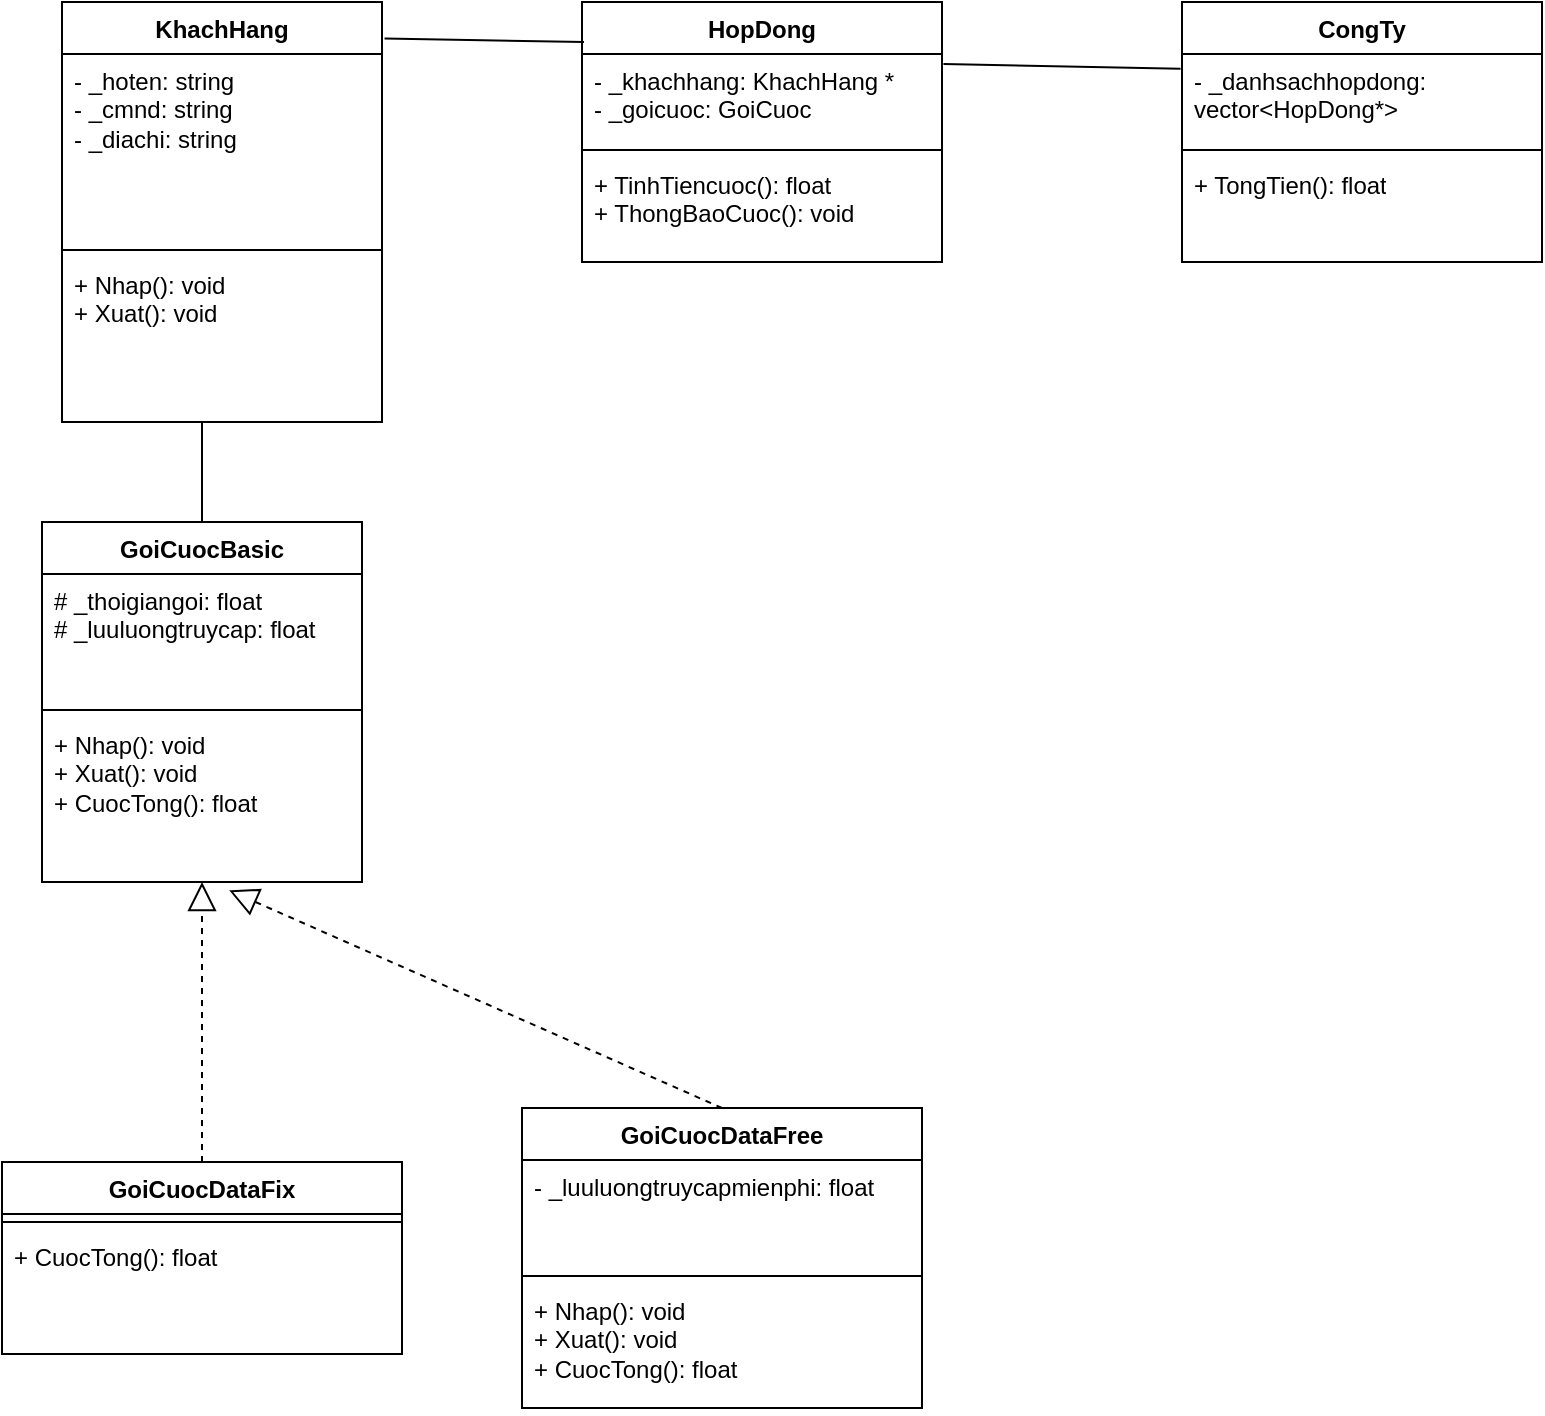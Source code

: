 <mxfile version="24.6.4" type="device">
  <diagram name="Trang-1" id="EzT0dzqQohWBApI02rdn">
    <mxGraphModel dx="1050" dy="557" grid="1" gridSize="10" guides="1" tooltips="1" connect="1" arrows="1" fold="1" page="1" pageScale="1" pageWidth="850" pageHeight="1100" math="0" shadow="0">
      <root>
        <mxCell id="0" />
        <mxCell id="1" parent="0" />
        <mxCell id="onbrYaPAl39qm2vAlJz6-1" value="KhachHang" style="swimlane;fontStyle=1;align=center;verticalAlign=top;childLayout=stackLayout;horizontal=1;startSize=26;horizontalStack=0;resizeParent=1;resizeParentMax=0;resizeLast=0;collapsible=1;marginBottom=0;whiteSpace=wrap;html=1;" vertex="1" parent="1">
          <mxGeometry x="90" y="70" width="160" height="210" as="geometry" />
        </mxCell>
        <mxCell id="onbrYaPAl39qm2vAlJz6-2" value="- _hoten: string&lt;div&gt;- _cmnd: string&lt;/div&gt;&lt;div&gt;- _diachi: string&lt;/div&gt;&lt;div&gt;&lt;br&gt;&lt;/div&gt;" style="text;strokeColor=none;fillColor=none;align=left;verticalAlign=top;spacingLeft=4;spacingRight=4;overflow=hidden;rotatable=0;points=[[0,0.5],[1,0.5]];portConstraint=eastwest;whiteSpace=wrap;html=1;" vertex="1" parent="onbrYaPAl39qm2vAlJz6-1">
          <mxGeometry y="26" width="160" height="94" as="geometry" />
        </mxCell>
        <mxCell id="onbrYaPAl39qm2vAlJz6-3" value="" style="line;strokeWidth=1;fillColor=none;align=left;verticalAlign=middle;spacingTop=-1;spacingLeft=3;spacingRight=3;rotatable=0;labelPosition=right;points=[];portConstraint=eastwest;strokeColor=inherit;" vertex="1" parent="onbrYaPAl39qm2vAlJz6-1">
          <mxGeometry y="120" width="160" height="8" as="geometry" />
        </mxCell>
        <mxCell id="onbrYaPAl39qm2vAlJz6-4" value="+ Nhap(): void&lt;div&gt;+ Xuat(): void&lt;/div&gt;" style="text;strokeColor=none;fillColor=none;align=left;verticalAlign=top;spacingLeft=4;spacingRight=4;overflow=hidden;rotatable=0;points=[[0,0.5],[1,0.5]];portConstraint=eastwest;whiteSpace=wrap;html=1;" vertex="1" parent="onbrYaPAl39qm2vAlJz6-1">
          <mxGeometry y="128" width="160" height="82" as="geometry" />
        </mxCell>
        <mxCell id="onbrYaPAl39qm2vAlJz6-5" value="HopDong" style="swimlane;fontStyle=1;align=center;verticalAlign=top;childLayout=stackLayout;horizontal=1;startSize=26;horizontalStack=0;resizeParent=1;resizeParentMax=0;resizeLast=0;collapsible=1;marginBottom=0;whiteSpace=wrap;html=1;" vertex="1" parent="1">
          <mxGeometry x="350" y="70" width="180" height="130" as="geometry" />
        </mxCell>
        <mxCell id="onbrYaPAl39qm2vAlJz6-6" value="- _khachhang: KhachHang *&lt;div&gt;- _goicuoc: GoiCuoc&lt;/div&gt;" style="text;strokeColor=none;fillColor=none;align=left;verticalAlign=top;spacingLeft=4;spacingRight=4;overflow=hidden;rotatable=0;points=[[0,0.5],[1,0.5]];portConstraint=eastwest;whiteSpace=wrap;html=1;" vertex="1" parent="onbrYaPAl39qm2vAlJz6-5">
          <mxGeometry y="26" width="180" height="44" as="geometry" />
        </mxCell>
        <mxCell id="onbrYaPAl39qm2vAlJz6-7" value="" style="line;strokeWidth=1;fillColor=none;align=left;verticalAlign=middle;spacingTop=-1;spacingLeft=3;spacingRight=3;rotatable=0;labelPosition=right;points=[];portConstraint=eastwest;strokeColor=inherit;" vertex="1" parent="onbrYaPAl39qm2vAlJz6-5">
          <mxGeometry y="70" width="180" height="8" as="geometry" />
        </mxCell>
        <mxCell id="onbrYaPAl39qm2vAlJz6-8" value="+ TinhTiencuoc(): float&lt;div&gt;+ ThongBaoCuoc(): void&lt;/div&gt;" style="text;strokeColor=none;fillColor=none;align=left;verticalAlign=top;spacingLeft=4;spacingRight=4;overflow=hidden;rotatable=0;points=[[0,0.5],[1,0.5]];portConstraint=eastwest;whiteSpace=wrap;html=1;" vertex="1" parent="onbrYaPAl39qm2vAlJz6-5">
          <mxGeometry y="78" width="180" height="52" as="geometry" />
        </mxCell>
        <mxCell id="onbrYaPAl39qm2vAlJz6-9" value="GoiCuocBasic" style="swimlane;fontStyle=1;align=center;verticalAlign=top;childLayout=stackLayout;horizontal=1;startSize=26;horizontalStack=0;resizeParent=1;resizeParentMax=0;resizeLast=0;collapsible=1;marginBottom=0;whiteSpace=wrap;html=1;" vertex="1" parent="1">
          <mxGeometry x="80" y="330" width="160" height="180" as="geometry" />
        </mxCell>
        <mxCell id="onbrYaPAl39qm2vAlJz6-10" value="# _thoigiangoi: float&lt;div&gt;# _luuluongtruycap: float&lt;/div&gt;" style="text;strokeColor=none;fillColor=none;align=left;verticalAlign=top;spacingLeft=4;spacingRight=4;overflow=hidden;rotatable=0;points=[[0,0.5],[1,0.5]];portConstraint=eastwest;whiteSpace=wrap;html=1;" vertex="1" parent="onbrYaPAl39qm2vAlJz6-9">
          <mxGeometry y="26" width="160" height="64" as="geometry" />
        </mxCell>
        <mxCell id="onbrYaPAl39qm2vAlJz6-11" value="" style="line;strokeWidth=1;fillColor=none;align=left;verticalAlign=middle;spacingTop=-1;spacingLeft=3;spacingRight=3;rotatable=0;labelPosition=right;points=[];portConstraint=eastwest;strokeColor=inherit;" vertex="1" parent="onbrYaPAl39qm2vAlJz6-9">
          <mxGeometry y="90" width="160" height="8" as="geometry" />
        </mxCell>
        <mxCell id="onbrYaPAl39qm2vAlJz6-12" value="+ Nhap(): void&lt;div&gt;+ Xuat(): void&lt;/div&gt;&lt;div&gt;+ CuocTong(): float&lt;/div&gt;" style="text;strokeColor=none;fillColor=none;align=left;verticalAlign=top;spacingLeft=4;spacingRight=4;overflow=hidden;rotatable=0;points=[[0,0.5],[1,0.5]];portConstraint=eastwest;whiteSpace=wrap;html=1;" vertex="1" parent="onbrYaPAl39qm2vAlJz6-9">
          <mxGeometry y="98" width="160" height="82" as="geometry" />
        </mxCell>
        <mxCell id="onbrYaPAl39qm2vAlJz6-13" value="GoiCuocDataFree" style="swimlane;fontStyle=1;align=center;verticalAlign=top;childLayout=stackLayout;horizontal=1;startSize=26;horizontalStack=0;resizeParent=1;resizeParentMax=0;resizeLast=0;collapsible=1;marginBottom=0;whiteSpace=wrap;html=1;" vertex="1" parent="1">
          <mxGeometry x="320" y="623" width="200" height="150" as="geometry" />
        </mxCell>
        <mxCell id="onbrYaPAl39qm2vAlJz6-14" value="- _luuluongtruycapmienphi: float" style="text;strokeColor=none;fillColor=none;align=left;verticalAlign=top;spacingLeft=4;spacingRight=4;overflow=hidden;rotatable=0;points=[[0,0.5],[1,0.5]];portConstraint=eastwest;whiteSpace=wrap;html=1;" vertex="1" parent="onbrYaPAl39qm2vAlJz6-13">
          <mxGeometry y="26" width="200" height="54" as="geometry" />
        </mxCell>
        <mxCell id="onbrYaPAl39qm2vAlJz6-15" value="" style="line;strokeWidth=1;fillColor=none;align=left;verticalAlign=middle;spacingTop=-1;spacingLeft=3;spacingRight=3;rotatable=0;labelPosition=right;points=[];portConstraint=eastwest;strokeColor=inherit;" vertex="1" parent="onbrYaPAl39qm2vAlJz6-13">
          <mxGeometry y="80" width="200" height="8" as="geometry" />
        </mxCell>
        <mxCell id="onbrYaPAl39qm2vAlJz6-16" value="+ Nhap(): void&lt;div&gt;+ Xuat(): void&lt;/div&gt;&lt;div&gt;+ CuocTong(): float&lt;/div&gt;" style="text;strokeColor=none;fillColor=none;align=left;verticalAlign=top;spacingLeft=4;spacingRight=4;overflow=hidden;rotatable=0;points=[[0,0.5],[1,0.5]];portConstraint=eastwest;whiteSpace=wrap;html=1;" vertex="1" parent="onbrYaPAl39qm2vAlJz6-13">
          <mxGeometry y="88" width="200" height="62" as="geometry" />
        </mxCell>
        <mxCell id="onbrYaPAl39qm2vAlJz6-17" value="GoiCuocDataFix" style="swimlane;fontStyle=1;align=center;verticalAlign=top;childLayout=stackLayout;horizontal=1;startSize=26;horizontalStack=0;resizeParent=1;resizeParentMax=0;resizeLast=0;collapsible=1;marginBottom=0;whiteSpace=wrap;html=1;" vertex="1" parent="1">
          <mxGeometry x="60" y="650" width="200" height="96" as="geometry" />
        </mxCell>
        <mxCell id="onbrYaPAl39qm2vAlJz6-19" value="" style="line;strokeWidth=1;fillColor=none;align=left;verticalAlign=middle;spacingTop=-1;spacingLeft=3;spacingRight=3;rotatable=0;labelPosition=right;points=[];portConstraint=eastwest;strokeColor=inherit;" vertex="1" parent="onbrYaPAl39qm2vAlJz6-17">
          <mxGeometry y="26" width="200" height="8" as="geometry" />
        </mxCell>
        <mxCell id="onbrYaPAl39qm2vAlJz6-20" value="&lt;div&gt;+ CuocTong(): float&lt;/div&gt;" style="text;strokeColor=none;fillColor=none;align=left;verticalAlign=top;spacingLeft=4;spacingRight=4;overflow=hidden;rotatable=0;points=[[0,0.5],[1,0.5]];portConstraint=eastwest;whiteSpace=wrap;html=1;" vertex="1" parent="onbrYaPAl39qm2vAlJz6-17">
          <mxGeometry y="34" width="200" height="62" as="geometry" />
        </mxCell>
        <mxCell id="onbrYaPAl39qm2vAlJz6-21" value="CongTy" style="swimlane;fontStyle=1;align=center;verticalAlign=top;childLayout=stackLayout;horizontal=1;startSize=26;horizontalStack=0;resizeParent=1;resizeParentMax=0;resizeLast=0;collapsible=1;marginBottom=0;whiteSpace=wrap;html=1;" vertex="1" parent="1">
          <mxGeometry x="650" y="70" width="180" height="130" as="geometry" />
        </mxCell>
        <mxCell id="onbrYaPAl39qm2vAlJz6-22" value="- _danhsachhopdong: vector&amp;lt;HopDong*&amp;gt;" style="text;strokeColor=none;fillColor=none;align=left;verticalAlign=top;spacingLeft=4;spacingRight=4;overflow=hidden;rotatable=0;points=[[0,0.5],[1,0.5]];portConstraint=eastwest;whiteSpace=wrap;html=1;" vertex="1" parent="onbrYaPAl39qm2vAlJz6-21">
          <mxGeometry y="26" width="180" height="44" as="geometry" />
        </mxCell>
        <mxCell id="onbrYaPAl39qm2vAlJz6-23" value="" style="line;strokeWidth=1;fillColor=none;align=left;verticalAlign=middle;spacingTop=-1;spacingLeft=3;spacingRight=3;rotatable=0;labelPosition=right;points=[];portConstraint=eastwest;strokeColor=inherit;" vertex="1" parent="onbrYaPAl39qm2vAlJz6-21">
          <mxGeometry y="70" width="180" height="8" as="geometry" />
        </mxCell>
        <mxCell id="onbrYaPAl39qm2vAlJz6-24" value="+ TongTien(): float" style="text;strokeColor=none;fillColor=none;align=left;verticalAlign=top;spacingLeft=4;spacingRight=4;overflow=hidden;rotatable=0;points=[[0,0.5],[1,0.5]];portConstraint=eastwest;whiteSpace=wrap;html=1;" vertex="1" parent="onbrYaPAl39qm2vAlJz6-21">
          <mxGeometry y="78" width="180" height="52" as="geometry" />
        </mxCell>
        <mxCell id="onbrYaPAl39qm2vAlJz6-25" value="" style="endArrow=block;dashed=1;endFill=0;endSize=12;html=1;rounded=0;exitX=0.5;exitY=0;exitDx=0;exitDy=0;entryX=0.5;entryY=1;entryDx=0;entryDy=0;entryPerimeter=0;" edge="1" parent="1" source="onbrYaPAl39qm2vAlJz6-17" target="onbrYaPAl39qm2vAlJz6-12">
          <mxGeometry width="160" relative="1" as="geometry">
            <mxPoint x="340" y="390" as="sourcePoint" />
            <mxPoint x="330" y="490" as="targetPoint" />
          </mxGeometry>
        </mxCell>
        <mxCell id="onbrYaPAl39qm2vAlJz6-26" value="" style="endArrow=block;dashed=1;endFill=0;endSize=12;html=1;rounded=0;exitX=0.5;exitY=0;exitDx=0;exitDy=0;entryX=0.585;entryY=1.051;entryDx=0;entryDy=0;entryPerimeter=0;" edge="1" parent="1" source="onbrYaPAl39qm2vAlJz6-13" target="onbrYaPAl39qm2vAlJz6-12">
          <mxGeometry width="160" relative="1" as="geometry">
            <mxPoint x="170" y="560" as="sourcePoint" />
            <mxPoint x="335" y="496" as="targetPoint" />
          </mxGeometry>
        </mxCell>
        <mxCell id="onbrYaPAl39qm2vAlJz6-33" value="" style="endArrow=none;html=1;rounded=0;exitX=1.008;exitY=0.087;exitDx=0;exitDy=0;exitPerimeter=0;" edge="1" parent="1" source="onbrYaPAl39qm2vAlJz6-1">
          <mxGeometry width="50" height="50" relative="1" as="geometry">
            <mxPoint x="400" y="230" as="sourcePoint" />
            <mxPoint x="351" y="90" as="targetPoint" />
          </mxGeometry>
        </mxCell>
        <mxCell id="onbrYaPAl39qm2vAlJz6-34" value="" style="endArrow=none;html=1;rounded=0;entryX=0.5;entryY=0;entryDx=0;entryDy=0;" edge="1" parent="1" target="onbrYaPAl39qm2vAlJz6-9">
          <mxGeometry width="50" height="50" relative="1" as="geometry">
            <mxPoint x="160" y="280" as="sourcePoint" />
            <mxPoint x="170" y="340" as="targetPoint" />
          </mxGeometry>
        </mxCell>
        <mxCell id="onbrYaPAl39qm2vAlJz6-35" value="" style="endArrow=none;html=1;rounded=0;exitX=1.004;exitY=0.114;exitDx=0;exitDy=0;exitPerimeter=0;entryX=-0.004;entryY=0.168;entryDx=0;entryDy=0;entryPerimeter=0;" edge="1" parent="1" source="onbrYaPAl39qm2vAlJz6-6" target="onbrYaPAl39qm2vAlJz6-22">
          <mxGeometry width="50" height="50" relative="1" as="geometry">
            <mxPoint x="530" y="108" as="sourcePoint" />
            <mxPoint x="630" y="110" as="targetPoint" />
          </mxGeometry>
        </mxCell>
      </root>
    </mxGraphModel>
  </diagram>
</mxfile>
